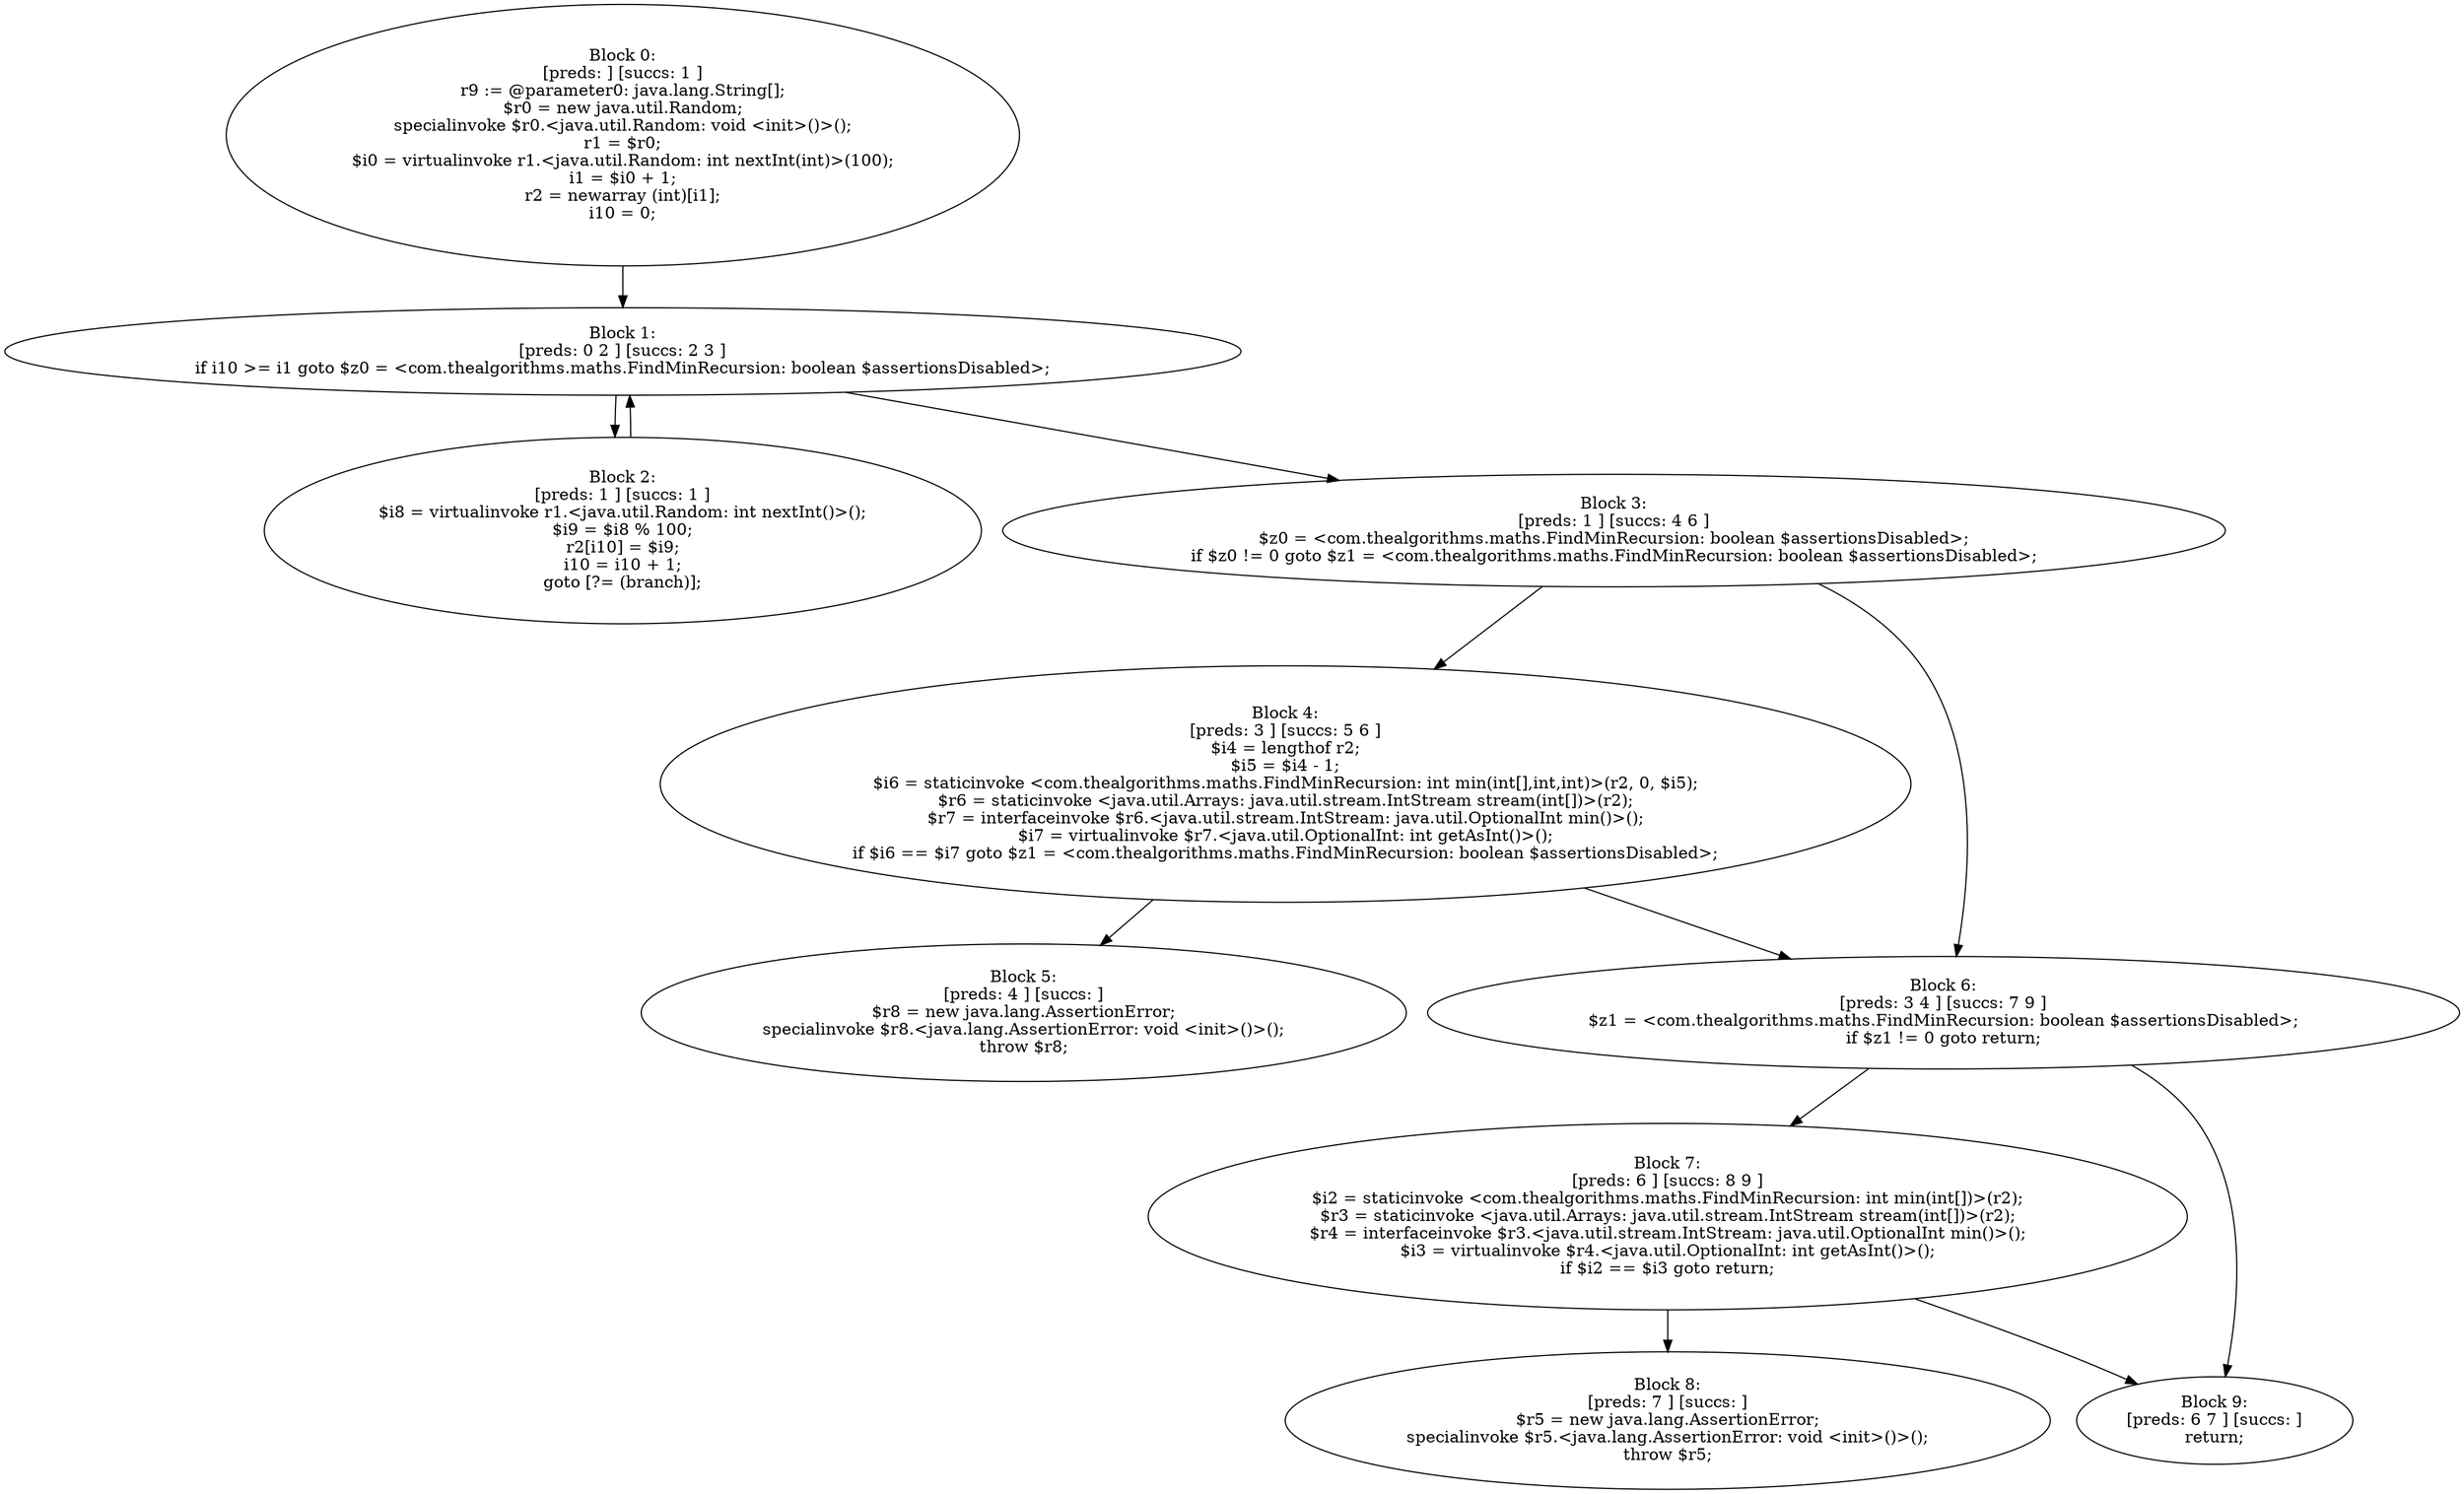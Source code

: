digraph "unitGraph" {
    "Block 0:
[preds: ] [succs: 1 ]
r9 := @parameter0: java.lang.String[];
$r0 = new java.util.Random;
specialinvoke $r0.<java.util.Random: void <init>()>();
r1 = $r0;
$i0 = virtualinvoke r1.<java.util.Random: int nextInt(int)>(100);
i1 = $i0 + 1;
r2 = newarray (int)[i1];
i10 = 0;
"
    "Block 1:
[preds: 0 2 ] [succs: 2 3 ]
if i10 >= i1 goto $z0 = <com.thealgorithms.maths.FindMinRecursion: boolean $assertionsDisabled>;
"
    "Block 2:
[preds: 1 ] [succs: 1 ]
$i8 = virtualinvoke r1.<java.util.Random: int nextInt()>();
$i9 = $i8 % 100;
r2[i10] = $i9;
i10 = i10 + 1;
goto [?= (branch)];
"
    "Block 3:
[preds: 1 ] [succs: 4 6 ]
$z0 = <com.thealgorithms.maths.FindMinRecursion: boolean $assertionsDisabled>;
if $z0 != 0 goto $z1 = <com.thealgorithms.maths.FindMinRecursion: boolean $assertionsDisabled>;
"
    "Block 4:
[preds: 3 ] [succs: 5 6 ]
$i4 = lengthof r2;
$i5 = $i4 - 1;
$i6 = staticinvoke <com.thealgorithms.maths.FindMinRecursion: int min(int[],int,int)>(r2, 0, $i5);
$r6 = staticinvoke <java.util.Arrays: java.util.stream.IntStream stream(int[])>(r2);
$r7 = interfaceinvoke $r6.<java.util.stream.IntStream: java.util.OptionalInt min()>();
$i7 = virtualinvoke $r7.<java.util.OptionalInt: int getAsInt()>();
if $i6 == $i7 goto $z1 = <com.thealgorithms.maths.FindMinRecursion: boolean $assertionsDisabled>;
"
    "Block 5:
[preds: 4 ] [succs: ]
$r8 = new java.lang.AssertionError;
specialinvoke $r8.<java.lang.AssertionError: void <init>()>();
throw $r8;
"
    "Block 6:
[preds: 3 4 ] [succs: 7 9 ]
$z1 = <com.thealgorithms.maths.FindMinRecursion: boolean $assertionsDisabled>;
if $z1 != 0 goto return;
"
    "Block 7:
[preds: 6 ] [succs: 8 9 ]
$i2 = staticinvoke <com.thealgorithms.maths.FindMinRecursion: int min(int[])>(r2);
$r3 = staticinvoke <java.util.Arrays: java.util.stream.IntStream stream(int[])>(r2);
$r4 = interfaceinvoke $r3.<java.util.stream.IntStream: java.util.OptionalInt min()>();
$i3 = virtualinvoke $r4.<java.util.OptionalInt: int getAsInt()>();
if $i2 == $i3 goto return;
"
    "Block 8:
[preds: 7 ] [succs: ]
$r5 = new java.lang.AssertionError;
specialinvoke $r5.<java.lang.AssertionError: void <init>()>();
throw $r5;
"
    "Block 9:
[preds: 6 7 ] [succs: ]
return;
"
    "Block 0:
[preds: ] [succs: 1 ]
r9 := @parameter0: java.lang.String[];
$r0 = new java.util.Random;
specialinvoke $r0.<java.util.Random: void <init>()>();
r1 = $r0;
$i0 = virtualinvoke r1.<java.util.Random: int nextInt(int)>(100);
i1 = $i0 + 1;
r2 = newarray (int)[i1];
i10 = 0;
"->"Block 1:
[preds: 0 2 ] [succs: 2 3 ]
if i10 >= i1 goto $z0 = <com.thealgorithms.maths.FindMinRecursion: boolean $assertionsDisabled>;
";
    "Block 1:
[preds: 0 2 ] [succs: 2 3 ]
if i10 >= i1 goto $z0 = <com.thealgorithms.maths.FindMinRecursion: boolean $assertionsDisabled>;
"->"Block 2:
[preds: 1 ] [succs: 1 ]
$i8 = virtualinvoke r1.<java.util.Random: int nextInt()>();
$i9 = $i8 % 100;
r2[i10] = $i9;
i10 = i10 + 1;
goto [?= (branch)];
";
    "Block 1:
[preds: 0 2 ] [succs: 2 3 ]
if i10 >= i1 goto $z0 = <com.thealgorithms.maths.FindMinRecursion: boolean $assertionsDisabled>;
"->"Block 3:
[preds: 1 ] [succs: 4 6 ]
$z0 = <com.thealgorithms.maths.FindMinRecursion: boolean $assertionsDisabled>;
if $z0 != 0 goto $z1 = <com.thealgorithms.maths.FindMinRecursion: boolean $assertionsDisabled>;
";
    "Block 2:
[preds: 1 ] [succs: 1 ]
$i8 = virtualinvoke r1.<java.util.Random: int nextInt()>();
$i9 = $i8 % 100;
r2[i10] = $i9;
i10 = i10 + 1;
goto [?= (branch)];
"->"Block 1:
[preds: 0 2 ] [succs: 2 3 ]
if i10 >= i1 goto $z0 = <com.thealgorithms.maths.FindMinRecursion: boolean $assertionsDisabled>;
";
    "Block 3:
[preds: 1 ] [succs: 4 6 ]
$z0 = <com.thealgorithms.maths.FindMinRecursion: boolean $assertionsDisabled>;
if $z0 != 0 goto $z1 = <com.thealgorithms.maths.FindMinRecursion: boolean $assertionsDisabled>;
"->"Block 4:
[preds: 3 ] [succs: 5 6 ]
$i4 = lengthof r2;
$i5 = $i4 - 1;
$i6 = staticinvoke <com.thealgorithms.maths.FindMinRecursion: int min(int[],int,int)>(r2, 0, $i5);
$r6 = staticinvoke <java.util.Arrays: java.util.stream.IntStream stream(int[])>(r2);
$r7 = interfaceinvoke $r6.<java.util.stream.IntStream: java.util.OptionalInt min()>();
$i7 = virtualinvoke $r7.<java.util.OptionalInt: int getAsInt()>();
if $i6 == $i7 goto $z1 = <com.thealgorithms.maths.FindMinRecursion: boolean $assertionsDisabled>;
";
    "Block 3:
[preds: 1 ] [succs: 4 6 ]
$z0 = <com.thealgorithms.maths.FindMinRecursion: boolean $assertionsDisabled>;
if $z0 != 0 goto $z1 = <com.thealgorithms.maths.FindMinRecursion: boolean $assertionsDisabled>;
"->"Block 6:
[preds: 3 4 ] [succs: 7 9 ]
$z1 = <com.thealgorithms.maths.FindMinRecursion: boolean $assertionsDisabled>;
if $z1 != 0 goto return;
";
    "Block 4:
[preds: 3 ] [succs: 5 6 ]
$i4 = lengthof r2;
$i5 = $i4 - 1;
$i6 = staticinvoke <com.thealgorithms.maths.FindMinRecursion: int min(int[],int,int)>(r2, 0, $i5);
$r6 = staticinvoke <java.util.Arrays: java.util.stream.IntStream stream(int[])>(r2);
$r7 = interfaceinvoke $r6.<java.util.stream.IntStream: java.util.OptionalInt min()>();
$i7 = virtualinvoke $r7.<java.util.OptionalInt: int getAsInt()>();
if $i6 == $i7 goto $z1 = <com.thealgorithms.maths.FindMinRecursion: boolean $assertionsDisabled>;
"->"Block 5:
[preds: 4 ] [succs: ]
$r8 = new java.lang.AssertionError;
specialinvoke $r8.<java.lang.AssertionError: void <init>()>();
throw $r8;
";
    "Block 4:
[preds: 3 ] [succs: 5 6 ]
$i4 = lengthof r2;
$i5 = $i4 - 1;
$i6 = staticinvoke <com.thealgorithms.maths.FindMinRecursion: int min(int[],int,int)>(r2, 0, $i5);
$r6 = staticinvoke <java.util.Arrays: java.util.stream.IntStream stream(int[])>(r2);
$r7 = interfaceinvoke $r6.<java.util.stream.IntStream: java.util.OptionalInt min()>();
$i7 = virtualinvoke $r7.<java.util.OptionalInt: int getAsInt()>();
if $i6 == $i7 goto $z1 = <com.thealgorithms.maths.FindMinRecursion: boolean $assertionsDisabled>;
"->"Block 6:
[preds: 3 4 ] [succs: 7 9 ]
$z1 = <com.thealgorithms.maths.FindMinRecursion: boolean $assertionsDisabled>;
if $z1 != 0 goto return;
";
    "Block 6:
[preds: 3 4 ] [succs: 7 9 ]
$z1 = <com.thealgorithms.maths.FindMinRecursion: boolean $assertionsDisabled>;
if $z1 != 0 goto return;
"->"Block 7:
[preds: 6 ] [succs: 8 9 ]
$i2 = staticinvoke <com.thealgorithms.maths.FindMinRecursion: int min(int[])>(r2);
$r3 = staticinvoke <java.util.Arrays: java.util.stream.IntStream stream(int[])>(r2);
$r4 = interfaceinvoke $r3.<java.util.stream.IntStream: java.util.OptionalInt min()>();
$i3 = virtualinvoke $r4.<java.util.OptionalInt: int getAsInt()>();
if $i2 == $i3 goto return;
";
    "Block 6:
[preds: 3 4 ] [succs: 7 9 ]
$z1 = <com.thealgorithms.maths.FindMinRecursion: boolean $assertionsDisabled>;
if $z1 != 0 goto return;
"->"Block 9:
[preds: 6 7 ] [succs: ]
return;
";
    "Block 7:
[preds: 6 ] [succs: 8 9 ]
$i2 = staticinvoke <com.thealgorithms.maths.FindMinRecursion: int min(int[])>(r2);
$r3 = staticinvoke <java.util.Arrays: java.util.stream.IntStream stream(int[])>(r2);
$r4 = interfaceinvoke $r3.<java.util.stream.IntStream: java.util.OptionalInt min()>();
$i3 = virtualinvoke $r4.<java.util.OptionalInt: int getAsInt()>();
if $i2 == $i3 goto return;
"->"Block 8:
[preds: 7 ] [succs: ]
$r5 = new java.lang.AssertionError;
specialinvoke $r5.<java.lang.AssertionError: void <init>()>();
throw $r5;
";
    "Block 7:
[preds: 6 ] [succs: 8 9 ]
$i2 = staticinvoke <com.thealgorithms.maths.FindMinRecursion: int min(int[])>(r2);
$r3 = staticinvoke <java.util.Arrays: java.util.stream.IntStream stream(int[])>(r2);
$r4 = interfaceinvoke $r3.<java.util.stream.IntStream: java.util.OptionalInt min()>();
$i3 = virtualinvoke $r4.<java.util.OptionalInt: int getAsInt()>();
if $i2 == $i3 goto return;
"->"Block 9:
[preds: 6 7 ] [succs: ]
return;
";
}
